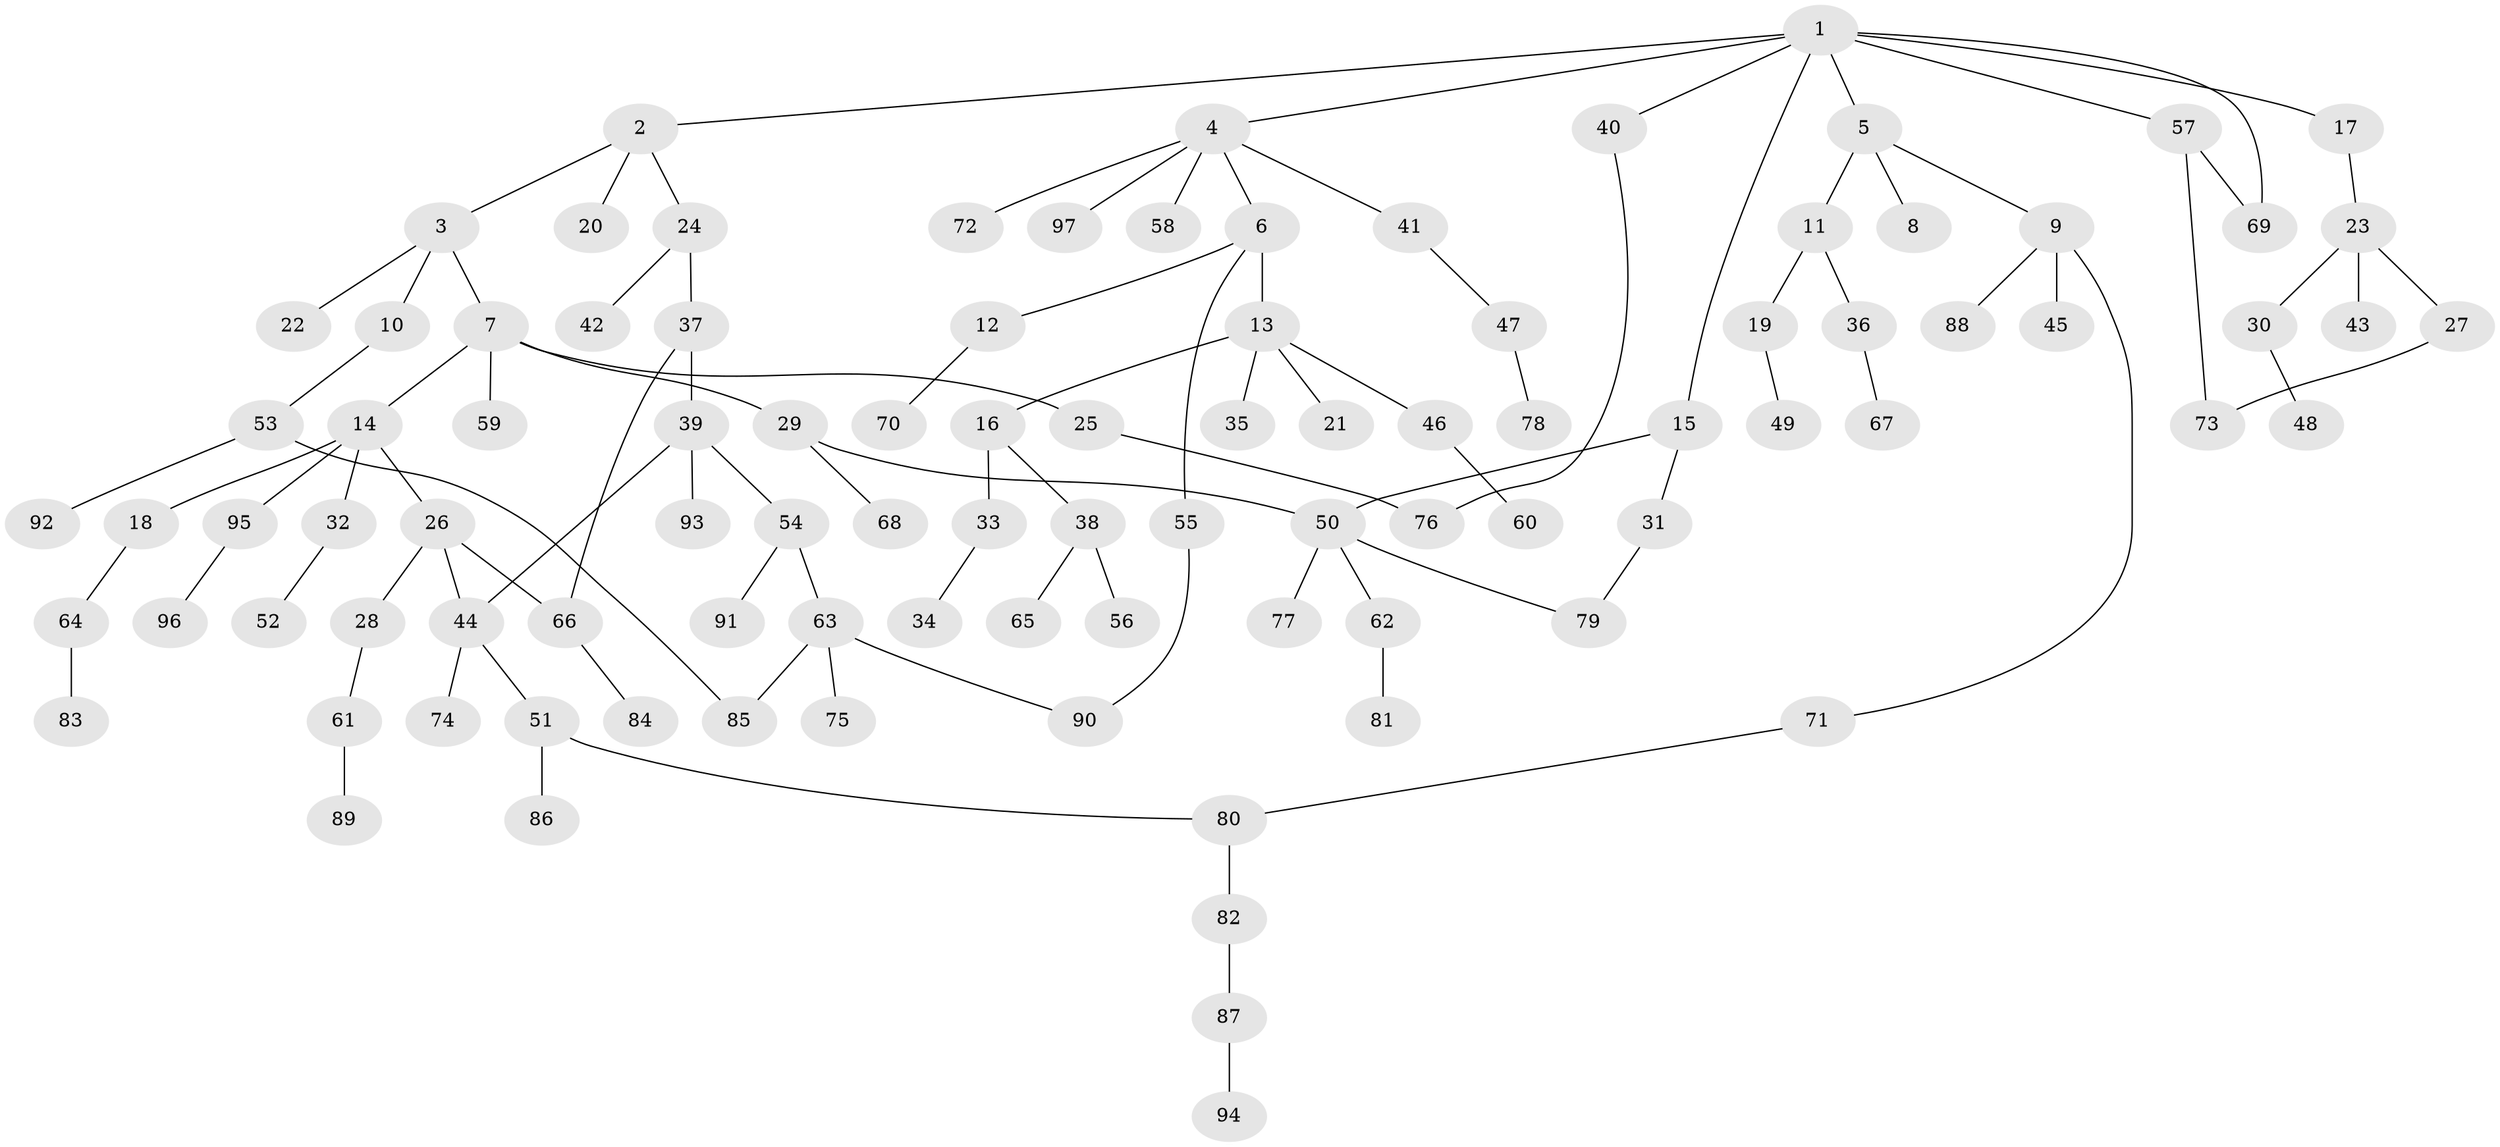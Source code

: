 // Generated by graph-tools (version 1.1) at 2025/10/02/27/25 16:10:55]
// undirected, 97 vertices, 106 edges
graph export_dot {
graph [start="1"]
  node [color=gray90,style=filled];
  1;
  2;
  3;
  4;
  5;
  6;
  7;
  8;
  9;
  10;
  11;
  12;
  13;
  14;
  15;
  16;
  17;
  18;
  19;
  20;
  21;
  22;
  23;
  24;
  25;
  26;
  27;
  28;
  29;
  30;
  31;
  32;
  33;
  34;
  35;
  36;
  37;
  38;
  39;
  40;
  41;
  42;
  43;
  44;
  45;
  46;
  47;
  48;
  49;
  50;
  51;
  52;
  53;
  54;
  55;
  56;
  57;
  58;
  59;
  60;
  61;
  62;
  63;
  64;
  65;
  66;
  67;
  68;
  69;
  70;
  71;
  72;
  73;
  74;
  75;
  76;
  77;
  78;
  79;
  80;
  81;
  82;
  83;
  84;
  85;
  86;
  87;
  88;
  89;
  90;
  91;
  92;
  93;
  94;
  95;
  96;
  97;
  1 -- 2;
  1 -- 4;
  1 -- 5;
  1 -- 15;
  1 -- 17;
  1 -- 40;
  1 -- 57;
  1 -- 69;
  2 -- 3;
  2 -- 20;
  2 -- 24;
  3 -- 7;
  3 -- 10;
  3 -- 22;
  4 -- 6;
  4 -- 41;
  4 -- 58;
  4 -- 72;
  4 -- 97;
  5 -- 8;
  5 -- 9;
  5 -- 11;
  6 -- 12;
  6 -- 13;
  6 -- 55;
  7 -- 14;
  7 -- 25;
  7 -- 29;
  7 -- 59;
  9 -- 45;
  9 -- 71;
  9 -- 88;
  10 -- 53;
  11 -- 19;
  11 -- 36;
  12 -- 70;
  13 -- 16;
  13 -- 21;
  13 -- 35;
  13 -- 46;
  14 -- 18;
  14 -- 26;
  14 -- 32;
  14 -- 95;
  15 -- 31;
  15 -- 50;
  16 -- 33;
  16 -- 38;
  17 -- 23;
  18 -- 64;
  19 -- 49;
  23 -- 27;
  23 -- 30;
  23 -- 43;
  24 -- 37;
  24 -- 42;
  25 -- 76;
  26 -- 28;
  26 -- 44;
  26 -- 66;
  27 -- 73;
  28 -- 61;
  29 -- 68;
  29 -- 50;
  30 -- 48;
  31 -- 79;
  32 -- 52;
  33 -- 34;
  36 -- 67;
  37 -- 39;
  37 -- 66;
  38 -- 56;
  38 -- 65;
  39 -- 54;
  39 -- 93;
  39 -- 44;
  40 -- 76;
  41 -- 47;
  44 -- 51;
  44 -- 74;
  46 -- 60;
  47 -- 78;
  50 -- 62;
  50 -- 77;
  50 -- 79;
  51 -- 86;
  51 -- 80;
  53 -- 85;
  53 -- 92;
  54 -- 63;
  54 -- 91;
  55 -- 90;
  57 -- 69;
  57 -- 73;
  61 -- 89;
  62 -- 81;
  63 -- 75;
  63 -- 90;
  63 -- 85;
  64 -- 83;
  66 -- 84;
  71 -- 80;
  80 -- 82;
  82 -- 87;
  87 -- 94;
  95 -- 96;
}
